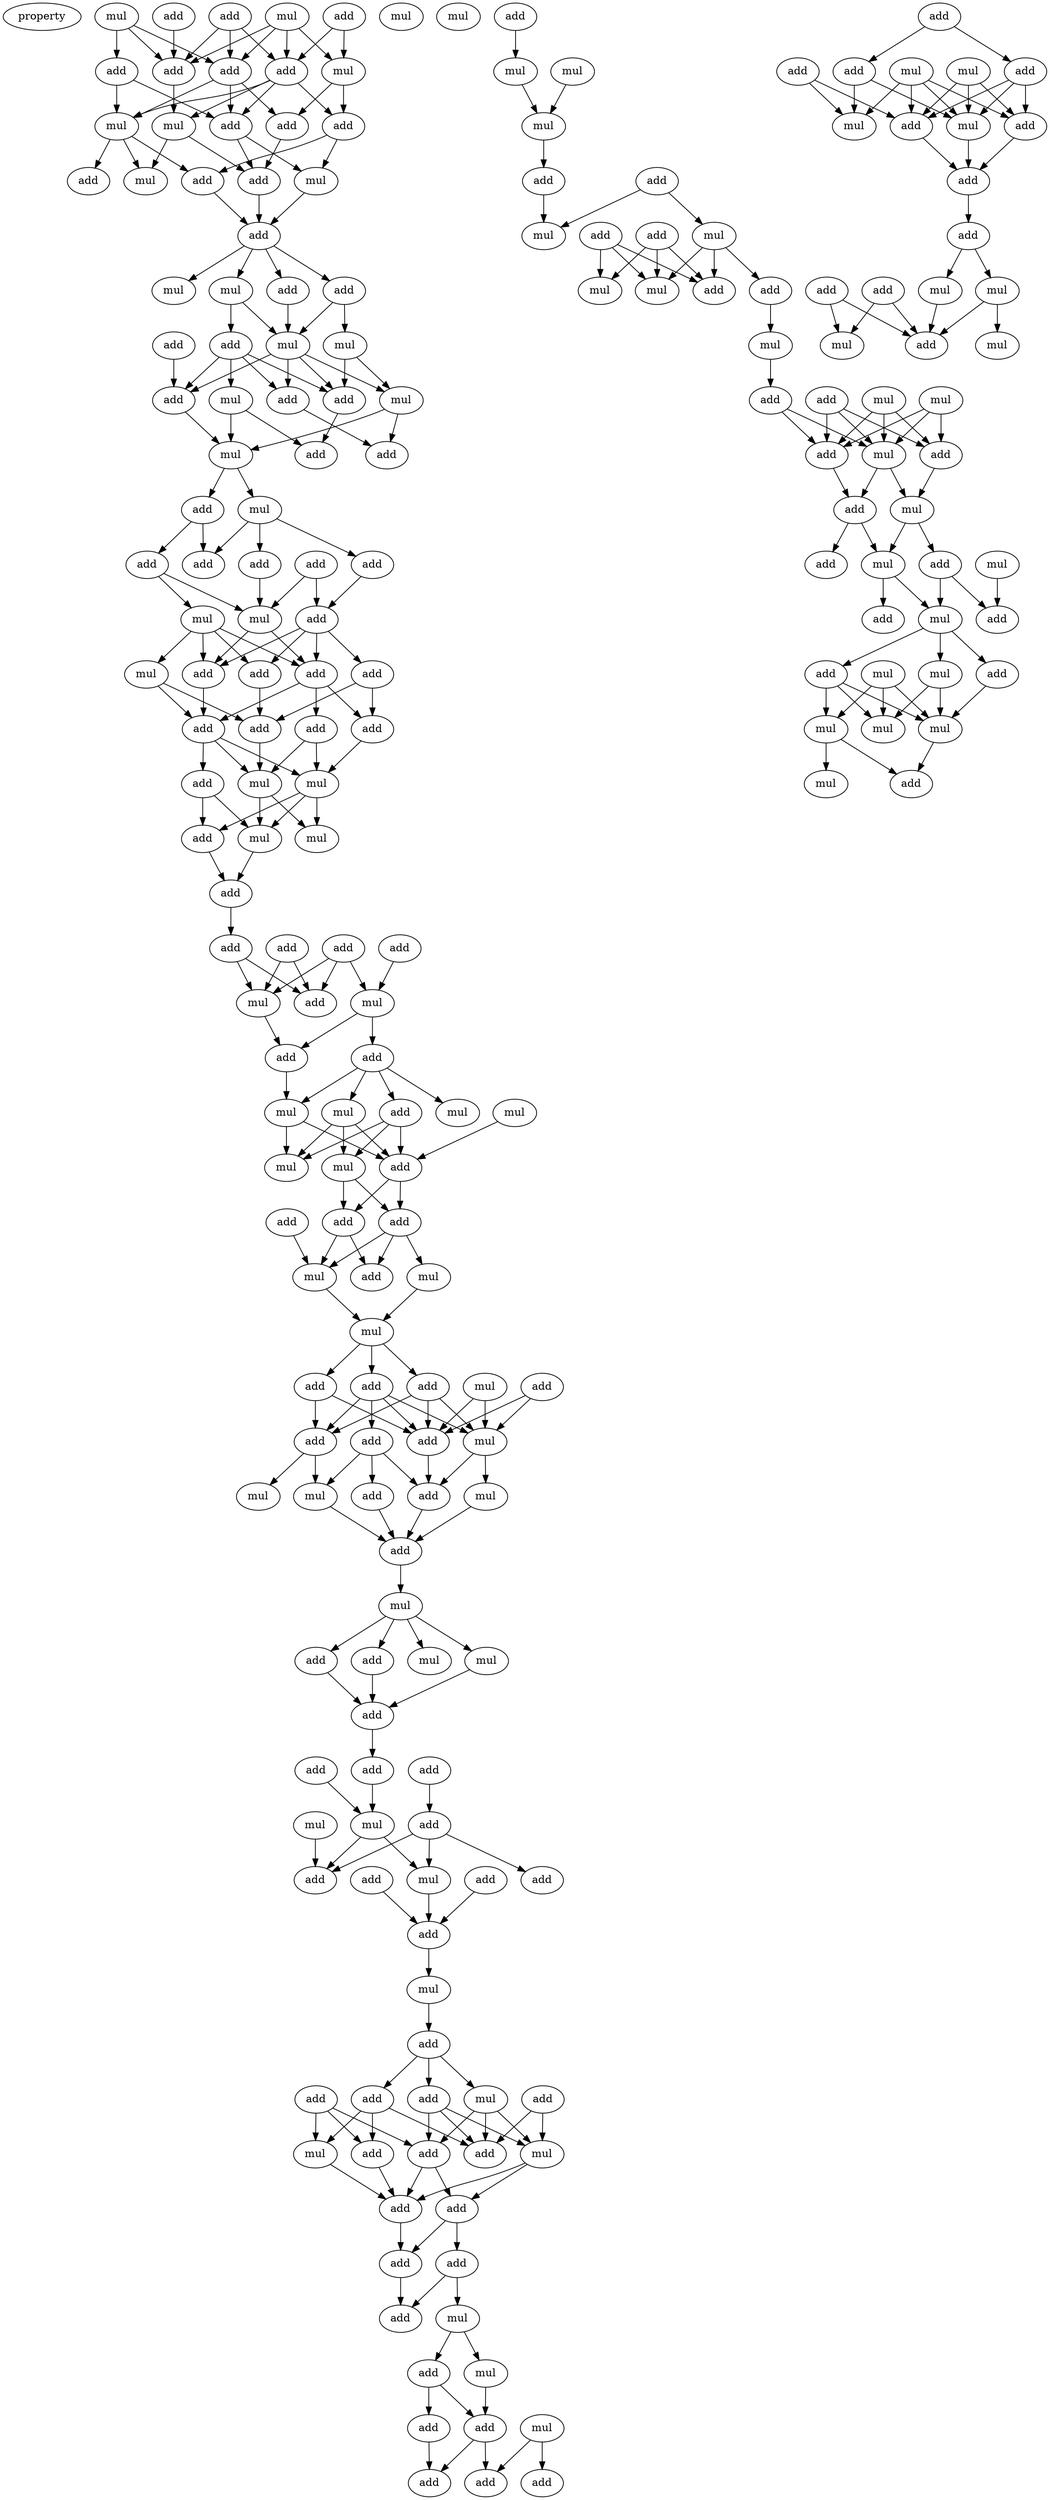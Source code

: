 digraph {
    node [fontcolor=black]
    property [mul=2,lf=1.2]
    0 [ label = add ];
    1 [ label = add ];
    2 [ label = mul ];
    3 [ label = add ];
    4 [ label = mul ];
    5 [ label = add ];
    6 [ label = add ];
    7 [ label = add ];
    8 [ label = mul ];
    9 [ label = add ];
    10 [ label = add ];
    11 [ label = add ];
    12 [ label = mul ];
    13 [ label = mul ];
    14 [ label = add ];
    15 [ label = add ];
    16 [ label = add ];
    17 [ label = add ];
    18 [ label = mul ];
    19 [ label = mul ];
    20 [ label = add ];
    21 [ label = mul ];
    22 [ label = mul ];
    23 [ label = add ];
    24 [ label = add ];
    25 [ label = mul ];
    26 [ label = mul ];
    27 [ label = add ];
    28 [ label = add ];
    29 [ label = mul ];
    30 [ label = add ];
    31 [ label = mul ];
    32 [ label = mul ];
    33 [ label = add ];
    34 [ label = add ];
    35 [ label = add ];
    36 [ label = add ];
    37 [ label = mul ];
    38 [ label = mul ];
    39 [ label = add ];
    40 [ label = add ];
    41 [ label = add ];
    42 [ label = add ];
    43 [ label = add ];
    44 [ label = add ];
    45 [ label = mul ];
    46 [ label = mul ];
    47 [ label = add ];
    48 [ label = mul ];
    49 [ label = add ];
    50 [ label = add ];
    51 [ label = add ];
    52 [ label = add ];
    53 [ label = add ];
    54 [ label = add ];
    55 [ label = add ];
    56 [ label = add ];
    57 [ label = mul ];
    58 [ label = add ];
    59 [ label = mul ];
    60 [ label = mul ];
    61 [ label = mul ];
    62 [ label = add ];
    63 [ label = add ];
    64 [ label = add ];
    65 [ label = add ];
    66 [ label = add ];
    67 [ label = add ];
    68 [ label = add ];
    69 [ label = mul ];
    70 [ label = mul ];
    71 [ label = add ];
    72 [ label = add ];
    73 [ label = mul ];
    74 [ label = mul ];
    75 [ label = mul ];
    76 [ label = add ];
    77 [ label = mul ];
    78 [ label = mul ];
    79 [ label = mul ];
    80 [ label = add ];
    81 [ label = add ];
    82 [ label = add ];
    83 [ label = add ];
    84 [ label = mul ];
    85 [ label = add ];
    86 [ label = mul ];
    87 [ label = mul ];
    88 [ label = add ];
    89 [ label = add ];
    90 [ label = add ];
    91 [ label = add ];
    92 [ label = mul ];
    93 [ label = add ];
    94 [ label = add ];
    95 [ label = mul ];
    96 [ label = add ];
    97 [ label = mul ];
    98 [ label = add ];
    99 [ label = mul ];
    100 [ label = add ];
    101 [ label = mul ];
    102 [ label = add ];
    103 [ label = mul ];
    104 [ label = mul ];
    105 [ label = add ];
    106 [ label = mul ];
    107 [ label = mul ];
    108 [ label = add ];
    109 [ label = add ];
    110 [ label = add ];
    111 [ label = add ];
    112 [ label = add ];
    113 [ label = mul ];
    114 [ label = mul ];
    115 [ label = add ];
    116 [ label = add ];
    117 [ label = add ];
    118 [ label = mul ];
    119 [ label = add ];
    120 [ label = add ];
    121 [ label = add ];
    122 [ label = mul ];
    123 [ label = add ];
    124 [ label = add ];
    125 [ label = add ];
    126 [ label = add ];
    127 [ label = add ];
    128 [ label = mul ];
    129 [ label = add ];
    130 [ label = mul ];
    131 [ label = mul ];
    132 [ label = add ];
    133 [ label = add ];
    134 [ label = add ];
    135 [ label = add ];
    136 [ label = add ];
    137 [ label = add ];
    138 [ label = add ];
    139 [ label = mul ];
    140 [ label = add ];
    141 [ label = mul ];
    142 [ label = mul ];
    143 [ label = add ];
    144 [ label = add ];
    145 [ label = add ];
    146 [ label = add ];
    147 [ label = add ];
    148 [ label = add ];
    149 [ label = mul ];
    150 [ label = mul ];
    151 [ label = mul ];
    152 [ label = add ];
    153 [ label = add ];
    154 [ label = mul ];
    155 [ label = add ];
    156 [ label = mul ];
    157 [ label = add ];
    158 [ label = mul ];
    159 [ label = mul ];
    160 [ label = add ];
    161 [ label = add ];
    162 [ label = mul ];
    163 [ label = add ];
    164 [ label = mul ];
    165 [ label = add ];
    166 [ label = mul ];
    167 [ label = add ];
    168 [ label = add ];
    169 [ label = mul ];
    170 [ label = add ];
    171 [ label = mul ];
    172 [ label = mul ];
    173 [ label = mul ];
    174 [ label = add ];
    175 [ label = add ];
    176 [ label = add ];
    177 [ label = mul ];
    178 [ label = add ];
    179 [ label = add ];
    180 [ label = mul ];
    181 [ label = mul ];
    182 [ label = add ];
    183 [ label = mul ];
    184 [ label = mul ];
    185 [ label = mul ];
    186 [ label = add ];
    187 [ label = mul ];
    188 [ label = add ];
    189 [ label = mul ];
    190 [ label = add ];
    191 [ label = add ];
    192 [ label = mul ];
    193 [ label = add ];
    194 [ label = add ];
    195 [ label = add ];
    196 [ label = mul ];
    197 [ label = mul ];
    198 [ label = add ];
    199 [ label = add ];
    200 [ label = add ];
    201 [ label = mul ];
    202 [ label = add ];
    203 [ label = mul ];
    204 [ label = mul ];
    205 [ label = add ];
    206 [ label = mul ];
    0 -> 5 [ name = 0 ];
    0 -> 6 [ name = 1 ];
    0 -> 9 [ name = 2 ];
    1 -> 9 [ name = 3 ];
    2 -> 5 [ name = 4 ];
    2 -> 6 [ name = 5 ];
    2 -> 8 [ name = 6 ];
    2 -> 9 [ name = 7 ];
    3 -> 5 [ name = 8 ];
    3 -> 8 [ name = 9 ];
    4 -> 6 [ name = 10 ];
    4 -> 7 [ name = 11 ];
    4 -> 9 [ name = 12 ];
    5 -> 10 [ name = 13 ];
    5 -> 12 [ name = 14 ];
    5 -> 13 [ name = 15 ];
    5 -> 14 [ name = 16 ];
    6 -> 10 [ name = 17 ];
    6 -> 11 [ name = 18 ];
    6 -> 13 [ name = 19 ];
    7 -> 10 [ name = 20 ];
    7 -> 13 [ name = 21 ];
    8 -> 11 [ name = 22 ];
    8 -> 14 [ name = 23 ];
    9 -> 12 [ name = 24 ];
    10 -> 15 [ name = 25 ];
    10 -> 19 [ name = 26 ];
    11 -> 15 [ name = 27 ];
    12 -> 15 [ name = 28 ];
    12 -> 18 [ name = 29 ];
    13 -> 16 [ name = 30 ];
    13 -> 17 [ name = 31 ];
    13 -> 18 [ name = 32 ];
    14 -> 16 [ name = 33 ];
    14 -> 19 [ name = 34 ];
    15 -> 20 [ name = 35 ];
    16 -> 20 [ name = 36 ];
    19 -> 20 [ name = 37 ];
    20 -> 21 [ name = 38 ];
    20 -> 22 [ name = 39 ];
    20 -> 23 [ name = 40 ];
    20 -> 24 [ name = 41 ];
    22 -> 27 [ name = 42 ];
    22 -> 29 [ name = 43 ];
    23 -> 26 [ name = 44 ];
    23 -> 29 [ name = 45 ];
    24 -> 29 [ name = 46 ];
    26 -> 32 [ name = 47 ];
    26 -> 34 [ name = 48 ];
    27 -> 30 [ name = 49 ];
    27 -> 31 [ name = 50 ];
    27 -> 33 [ name = 51 ];
    27 -> 34 [ name = 52 ];
    28 -> 33 [ name = 53 ];
    29 -> 30 [ name = 54 ];
    29 -> 32 [ name = 55 ];
    29 -> 33 [ name = 56 ];
    29 -> 34 [ name = 57 ];
    30 -> 36 [ name = 58 ];
    31 -> 35 [ name = 59 ];
    31 -> 37 [ name = 60 ];
    32 -> 36 [ name = 61 ];
    32 -> 37 [ name = 62 ];
    33 -> 37 [ name = 63 ];
    34 -> 35 [ name = 64 ];
    37 -> 38 [ name = 65 ];
    37 -> 39 [ name = 66 ];
    38 -> 40 [ name = 67 ];
    38 -> 42 [ name = 68 ];
    38 -> 44 [ name = 69 ];
    39 -> 42 [ name = 70 ];
    39 -> 43 [ name = 71 ];
    40 -> 47 [ name = 72 ];
    41 -> 46 [ name = 73 ];
    41 -> 47 [ name = 74 ];
    43 -> 45 [ name = 75 ];
    43 -> 46 [ name = 76 ];
    44 -> 46 [ name = 77 ];
    45 -> 48 [ name = 78 ];
    45 -> 50 [ name = 79 ];
    45 -> 51 [ name = 80 ];
    45 -> 52 [ name = 81 ];
    46 -> 50 [ name = 82 ];
    46 -> 51 [ name = 83 ];
    47 -> 49 [ name = 84 ];
    47 -> 50 [ name = 85 ];
    47 -> 51 [ name = 86 ];
    47 -> 52 [ name = 87 ];
    48 -> 55 [ name = 88 ];
    48 -> 56 [ name = 89 ];
    49 -> 54 [ name = 90 ];
    49 -> 55 [ name = 91 ];
    50 -> 56 [ name = 92 ];
    51 -> 53 [ name = 93 ];
    51 -> 54 [ name = 94 ];
    51 -> 56 [ name = 95 ];
    52 -> 55 [ name = 96 ];
    53 -> 57 [ name = 97 ];
    53 -> 59 [ name = 98 ];
    54 -> 57 [ name = 99 ];
    55 -> 59 [ name = 100 ];
    56 -> 57 [ name = 101 ];
    56 -> 58 [ name = 102 ];
    56 -> 59 [ name = 103 ];
    57 -> 60 [ name = 104 ];
    57 -> 61 [ name = 105 ];
    57 -> 62 [ name = 106 ];
    58 -> 60 [ name = 107 ];
    58 -> 62 [ name = 108 ];
    59 -> 60 [ name = 109 ];
    59 -> 61 [ name = 110 ];
    60 -> 63 [ name = 111 ];
    62 -> 63 [ name = 112 ];
    63 -> 67 [ name = 113 ];
    64 -> 68 [ name = 114 ];
    64 -> 69 [ name = 115 ];
    64 -> 70 [ name = 116 ];
    65 -> 68 [ name = 117 ];
    65 -> 70 [ name = 118 ];
    66 -> 69 [ name = 119 ];
    67 -> 68 [ name = 120 ];
    67 -> 70 [ name = 121 ];
    69 -> 71 [ name = 122 ];
    69 -> 72 [ name = 123 ];
    70 -> 72 [ name = 124 ];
    71 -> 73 [ name = 125 ];
    71 -> 74 [ name = 126 ];
    71 -> 75 [ name = 127 ];
    71 -> 76 [ name = 128 ];
    72 -> 75 [ name = 129 ];
    73 -> 78 [ name = 130 ];
    73 -> 79 [ name = 131 ];
    73 -> 80 [ name = 132 ];
    75 -> 78 [ name = 133 ];
    75 -> 80 [ name = 134 ];
    76 -> 78 [ name = 135 ];
    76 -> 79 [ name = 136 ];
    76 -> 80 [ name = 137 ];
    77 -> 80 [ name = 138 ];
    79 -> 81 [ name = 139 ];
    79 -> 82 [ name = 140 ];
    80 -> 81 [ name = 141 ];
    80 -> 82 [ name = 142 ];
    81 -> 84 [ name = 143 ];
    81 -> 85 [ name = 144 ];
    82 -> 84 [ name = 145 ];
    82 -> 85 [ name = 146 ];
    82 -> 86 [ name = 147 ];
    83 -> 84 [ name = 148 ];
    84 -> 87 [ name = 149 ];
    86 -> 87 [ name = 150 ];
    87 -> 88 [ name = 151 ];
    87 -> 89 [ name = 152 ];
    87 -> 90 [ name = 153 ];
    88 -> 93 [ name = 154 ];
    88 -> 94 [ name = 155 ];
    88 -> 95 [ name = 156 ];
    88 -> 96 [ name = 157 ];
    89 -> 93 [ name = 158 ];
    89 -> 96 [ name = 159 ];
    90 -> 93 [ name = 160 ];
    90 -> 95 [ name = 161 ];
    90 -> 96 [ name = 162 ];
    91 -> 95 [ name = 163 ];
    91 -> 96 [ name = 164 ];
    92 -> 95 [ name = 165 ];
    92 -> 96 [ name = 166 ];
    93 -> 97 [ name = 167 ];
    93 -> 99 [ name = 168 ];
    94 -> 98 [ name = 169 ];
    94 -> 99 [ name = 170 ];
    94 -> 100 [ name = 171 ];
    95 -> 98 [ name = 172 ];
    95 -> 101 [ name = 173 ];
    96 -> 98 [ name = 174 ];
    98 -> 102 [ name = 175 ];
    99 -> 102 [ name = 176 ];
    100 -> 102 [ name = 177 ];
    101 -> 102 [ name = 178 ];
    102 -> 103 [ name = 179 ];
    103 -> 104 [ name = 180 ];
    103 -> 105 [ name = 181 ];
    103 -> 106 [ name = 182 ];
    103 -> 108 [ name = 183 ];
    104 -> 109 [ name = 184 ];
    105 -> 109 [ name = 185 ];
    108 -> 109 [ name = 186 ];
    109 -> 111 [ name = 187 ];
    110 -> 115 [ name = 188 ];
    111 -> 114 [ name = 189 ];
    112 -> 114 [ name = 190 ];
    113 -> 117 [ name = 191 ];
    114 -> 117 [ name = 192 ];
    114 -> 118 [ name = 193 ];
    115 -> 117 [ name = 194 ];
    115 -> 118 [ name = 195 ];
    115 -> 119 [ name = 196 ];
    116 -> 121 [ name = 197 ];
    118 -> 121 [ name = 198 ];
    120 -> 121 [ name = 199 ];
    121 -> 122 [ name = 200 ];
    122 -> 123 [ name = 201 ];
    123 -> 126 [ name = 202 ];
    123 -> 127 [ name = 203 ];
    123 -> 128 [ name = 204 ];
    124 -> 130 [ name = 205 ];
    124 -> 133 [ name = 206 ];
    125 -> 129 [ name = 207 ];
    125 -> 131 [ name = 208 ];
    125 -> 132 [ name = 209 ];
    126 -> 129 [ name = 210 ];
    126 -> 130 [ name = 211 ];
    126 -> 133 [ name = 212 ];
    127 -> 131 [ name = 213 ];
    127 -> 132 [ name = 214 ];
    127 -> 133 [ name = 215 ];
    128 -> 129 [ name = 216 ];
    128 -> 130 [ name = 217 ];
    128 -> 133 [ name = 218 ];
    129 -> 134 [ name = 219 ];
    129 -> 135 [ name = 220 ];
    130 -> 134 [ name = 221 ];
    130 -> 135 [ name = 222 ];
    131 -> 134 [ name = 223 ];
    132 -> 134 [ name = 224 ];
    134 -> 137 [ name = 225 ];
    135 -> 136 [ name = 226 ];
    135 -> 137 [ name = 227 ];
    136 -> 138 [ name = 228 ];
    136 -> 139 [ name = 229 ];
    137 -> 138 [ name = 230 ];
    139 -> 140 [ name = 231 ];
    139 -> 141 [ name = 232 ];
    140 -> 143 [ name = 233 ];
    140 -> 144 [ name = 234 ];
    141 -> 143 [ name = 235 ];
    142 -> 145 [ name = 236 ];
    142 -> 146 [ name = 237 ];
    143 -> 145 [ name = 238 ];
    143 -> 147 [ name = 239 ];
    144 -> 147 [ name = 240 ];
    148 -> 149 [ name = 241 ];
    149 -> 151 [ name = 242 ];
    150 -> 151 [ name = 243 ];
    151 -> 152 [ name = 244 ];
    152 -> 156 [ name = 245 ];
    153 -> 154 [ name = 246 ];
    153 -> 156 [ name = 247 ];
    154 -> 158 [ name = 248 ];
    154 -> 160 [ name = 249 ];
    154 -> 161 [ name = 250 ];
    155 -> 158 [ name = 251 ];
    155 -> 159 [ name = 252 ];
    155 -> 160 [ name = 253 ];
    157 -> 158 [ name = 254 ];
    157 -> 159 [ name = 255 ];
    157 -> 160 [ name = 256 ];
    161 -> 162 [ name = 257 ];
    162 -> 165 [ name = 258 ];
    163 -> 167 [ name = 259 ];
    163 -> 168 [ name = 260 ];
    163 -> 169 [ name = 261 ];
    164 -> 167 [ name = 262 ];
    164 -> 168 [ name = 263 ];
    164 -> 169 [ name = 264 ];
    165 -> 167 [ name = 265 ];
    165 -> 169 [ name = 266 ];
    166 -> 167 [ name = 267 ];
    166 -> 168 [ name = 268 ];
    166 -> 169 [ name = 269 ];
    167 -> 170 [ name = 270 ];
    168 -> 171 [ name = 271 ];
    169 -> 170 [ name = 272 ];
    169 -> 171 [ name = 273 ];
    170 -> 173 [ name = 274 ];
    170 -> 175 [ name = 275 ];
    171 -> 173 [ name = 276 ];
    171 -> 174 [ name = 277 ];
    172 -> 176 [ name = 278 ];
    173 -> 177 [ name = 279 ];
    173 -> 178 [ name = 280 ];
    174 -> 176 [ name = 281 ];
    174 -> 177 [ name = 282 ];
    177 -> 179 [ name = 283 ];
    177 -> 181 [ name = 284 ];
    177 -> 182 [ name = 285 ];
    179 -> 183 [ name = 286 ];
    179 -> 184 [ name = 287 ];
    179 -> 185 [ name = 288 ];
    180 -> 183 [ name = 289 ];
    180 -> 184 [ name = 290 ];
    180 -> 185 [ name = 291 ];
    181 -> 184 [ name = 292 ];
    181 -> 185 [ name = 293 ];
    182 -> 184 [ name = 294 ];
    183 -> 186 [ name = 295 ];
    183 -> 187 [ name = 296 ];
    184 -> 186 [ name = 297 ];
    188 -> 191 [ name = 298 ];
    188 -> 193 [ name = 299 ];
    189 -> 194 [ name = 300 ];
    189 -> 195 [ name = 301 ];
    189 -> 196 [ name = 302 ];
    189 -> 197 [ name = 303 ];
    190 -> 195 [ name = 304 ];
    190 -> 197 [ name = 305 ];
    191 -> 196 [ name = 306 ];
    191 -> 197 [ name = 307 ];
    192 -> 194 [ name = 308 ];
    192 -> 195 [ name = 309 ];
    192 -> 196 [ name = 310 ];
    193 -> 194 [ name = 311 ];
    193 -> 195 [ name = 312 ];
    193 -> 196 [ name = 313 ];
    194 -> 198 [ name = 314 ];
    195 -> 198 [ name = 315 ];
    196 -> 198 [ name = 316 ];
    198 -> 199 [ name = 317 ];
    199 -> 201 [ name = 318 ];
    199 -> 203 [ name = 319 ];
    200 -> 204 [ name = 320 ];
    200 -> 205 [ name = 321 ];
    201 -> 205 [ name = 322 ];
    201 -> 206 [ name = 323 ];
    202 -> 204 [ name = 324 ];
    202 -> 205 [ name = 325 ];
    203 -> 205 [ name = 326 ];
}

